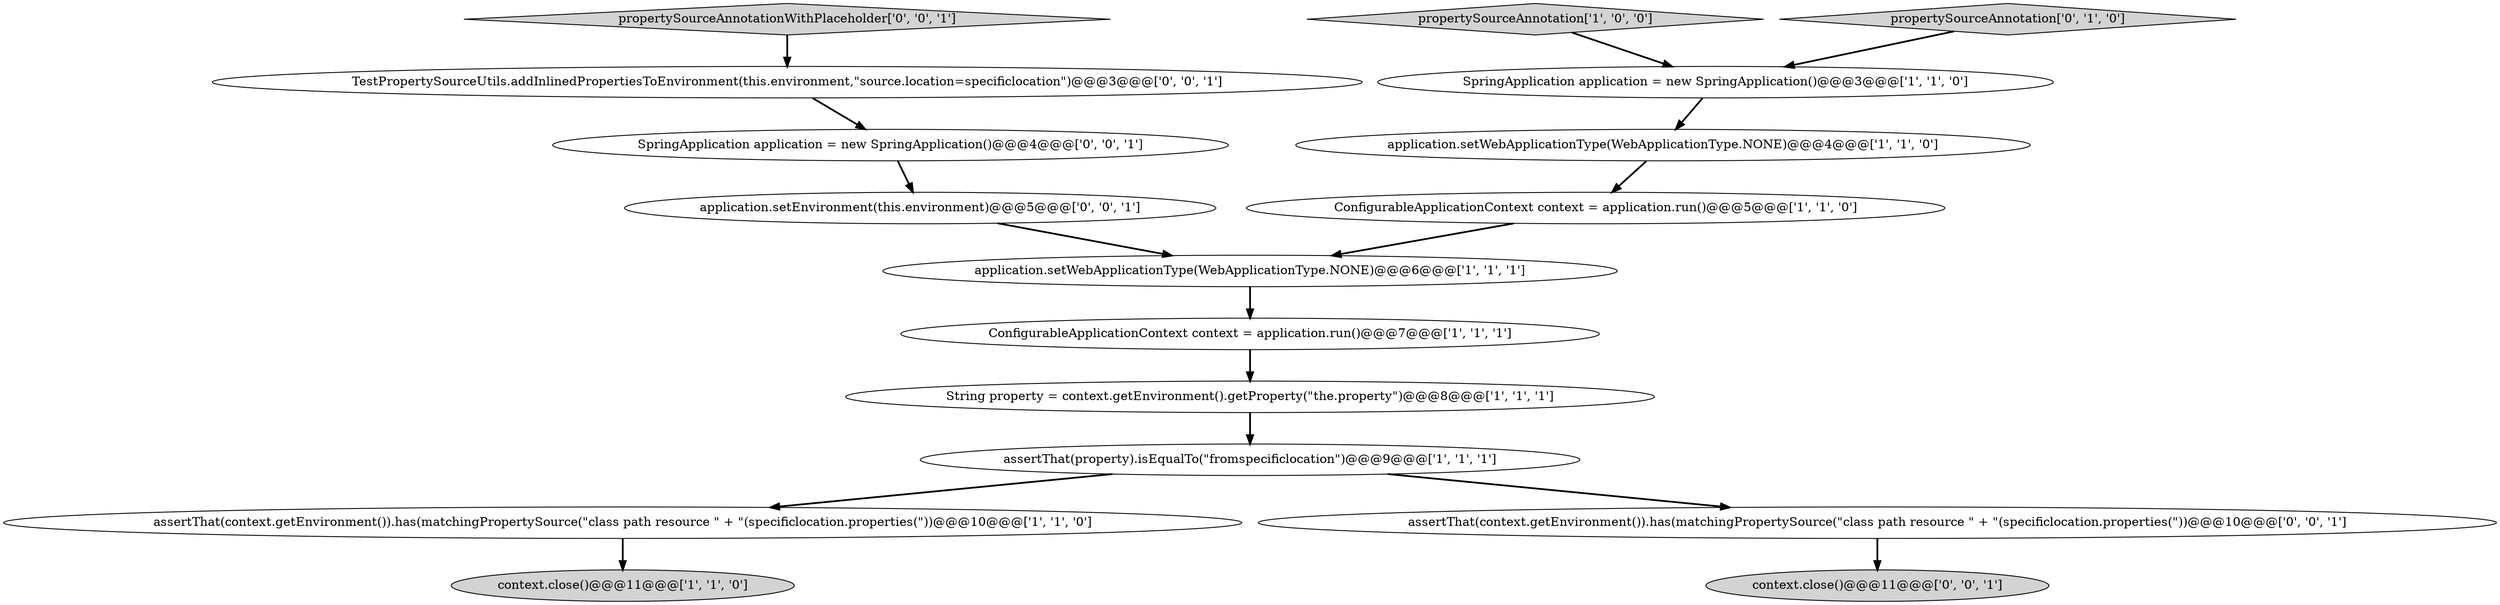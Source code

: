 digraph {
4 [style = filled, label = "application.setWebApplicationType(WebApplicationType.NONE)@@@4@@@['1', '1', '0']", fillcolor = white, shape = ellipse image = "AAA0AAABBB1BBB"];
1 [style = filled, label = "assertThat(context.getEnvironment()).has(matchingPropertySource(\"class path resource \" + \"(specificlocation.properties(\"))@@@10@@@['1', '1', '0']", fillcolor = white, shape = ellipse image = "AAA0AAABBB1BBB"];
11 [style = filled, label = "application.setEnvironment(this.environment)@@@5@@@['0', '0', '1']", fillcolor = white, shape = ellipse image = "AAA0AAABBB3BBB"];
13 [style = filled, label = "context.close()@@@11@@@['0', '0', '1']", fillcolor = lightgray, shape = ellipse image = "AAA0AAABBB3BBB"];
6 [style = filled, label = "String property = context.getEnvironment().getProperty(\"the.property\")@@@8@@@['1', '1', '1']", fillcolor = white, shape = ellipse image = "AAA0AAABBB1BBB"];
5 [style = filled, label = "ConfigurableApplicationContext context = application.run()@@@7@@@['1', '1', '1']", fillcolor = white, shape = ellipse image = "AAA0AAABBB1BBB"];
14 [style = filled, label = "SpringApplication application = new SpringApplication()@@@4@@@['0', '0', '1']", fillcolor = white, shape = ellipse image = "AAA0AAABBB3BBB"];
2 [style = filled, label = "application.setWebApplicationType(WebApplicationType.NONE)@@@6@@@['1', '1', '1']", fillcolor = white, shape = ellipse image = "AAA0AAABBB1BBB"];
8 [style = filled, label = "SpringApplication application = new SpringApplication()@@@3@@@['1', '1', '0']", fillcolor = white, shape = ellipse image = "AAA0AAABBB1BBB"];
3 [style = filled, label = "context.close()@@@11@@@['1', '1', '0']", fillcolor = lightgray, shape = ellipse image = "AAA0AAABBB1BBB"];
15 [style = filled, label = "assertThat(context.getEnvironment()).has(matchingPropertySource(\"class path resource \" + \"(specificlocation.properties(\"))@@@10@@@['0', '0', '1']", fillcolor = white, shape = ellipse image = "AAA0AAABBB3BBB"];
9 [style = filled, label = "propertySourceAnnotation['1', '0', '0']", fillcolor = lightgray, shape = diamond image = "AAA0AAABBB1BBB"];
16 [style = filled, label = "propertySourceAnnotationWithPlaceholder['0', '0', '1']", fillcolor = lightgray, shape = diamond image = "AAA0AAABBB3BBB"];
7 [style = filled, label = "ConfigurableApplicationContext context = application.run()@@@5@@@['1', '1', '0']", fillcolor = white, shape = ellipse image = "AAA0AAABBB1BBB"];
12 [style = filled, label = "TestPropertySourceUtils.addInlinedPropertiesToEnvironment(this.environment,\"source.location=specificlocation\")@@@3@@@['0', '0', '1']", fillcolor = white, shape = ellipse image = "AAA0AAABBB3BBB"];
0 [style = filled, label = "assertThat(property).isEqualTo(\"fromspecificlocation\")@@@9@@@['1', '1', '1']", fillcolor = white, shape = ellipse image = "AAA0AAABBB1BBB"];
10 [style = filled, label = "propertySourceAnnotation['0', '1', '0']", fillcolor = lightgray, shape = diamond image = "AAA0AAABBB2BBB"];
1->3 [style = bold, label=""];
12->14 [style = bold, label=""];
15->13 [style = bold, label=""];
6->0 [style = bold, label=""];
8->4 [style = bold, label=""];
5->6 [style = bold, label=""];
10->8 [style = bold, label=""];
9->8 [style = bold, label=""];
14->11 [style = bold, label=""];
7->2 [style = bold, label=""];
0->1 [style = bold, label=""];
0->15 [style = bold, label=""];
11->2 [style = bold, label=""];
4->7 [style = bold, label=""];
16->12 [style = bold, label=""];
2->5 [style = bold, label=""];
}
